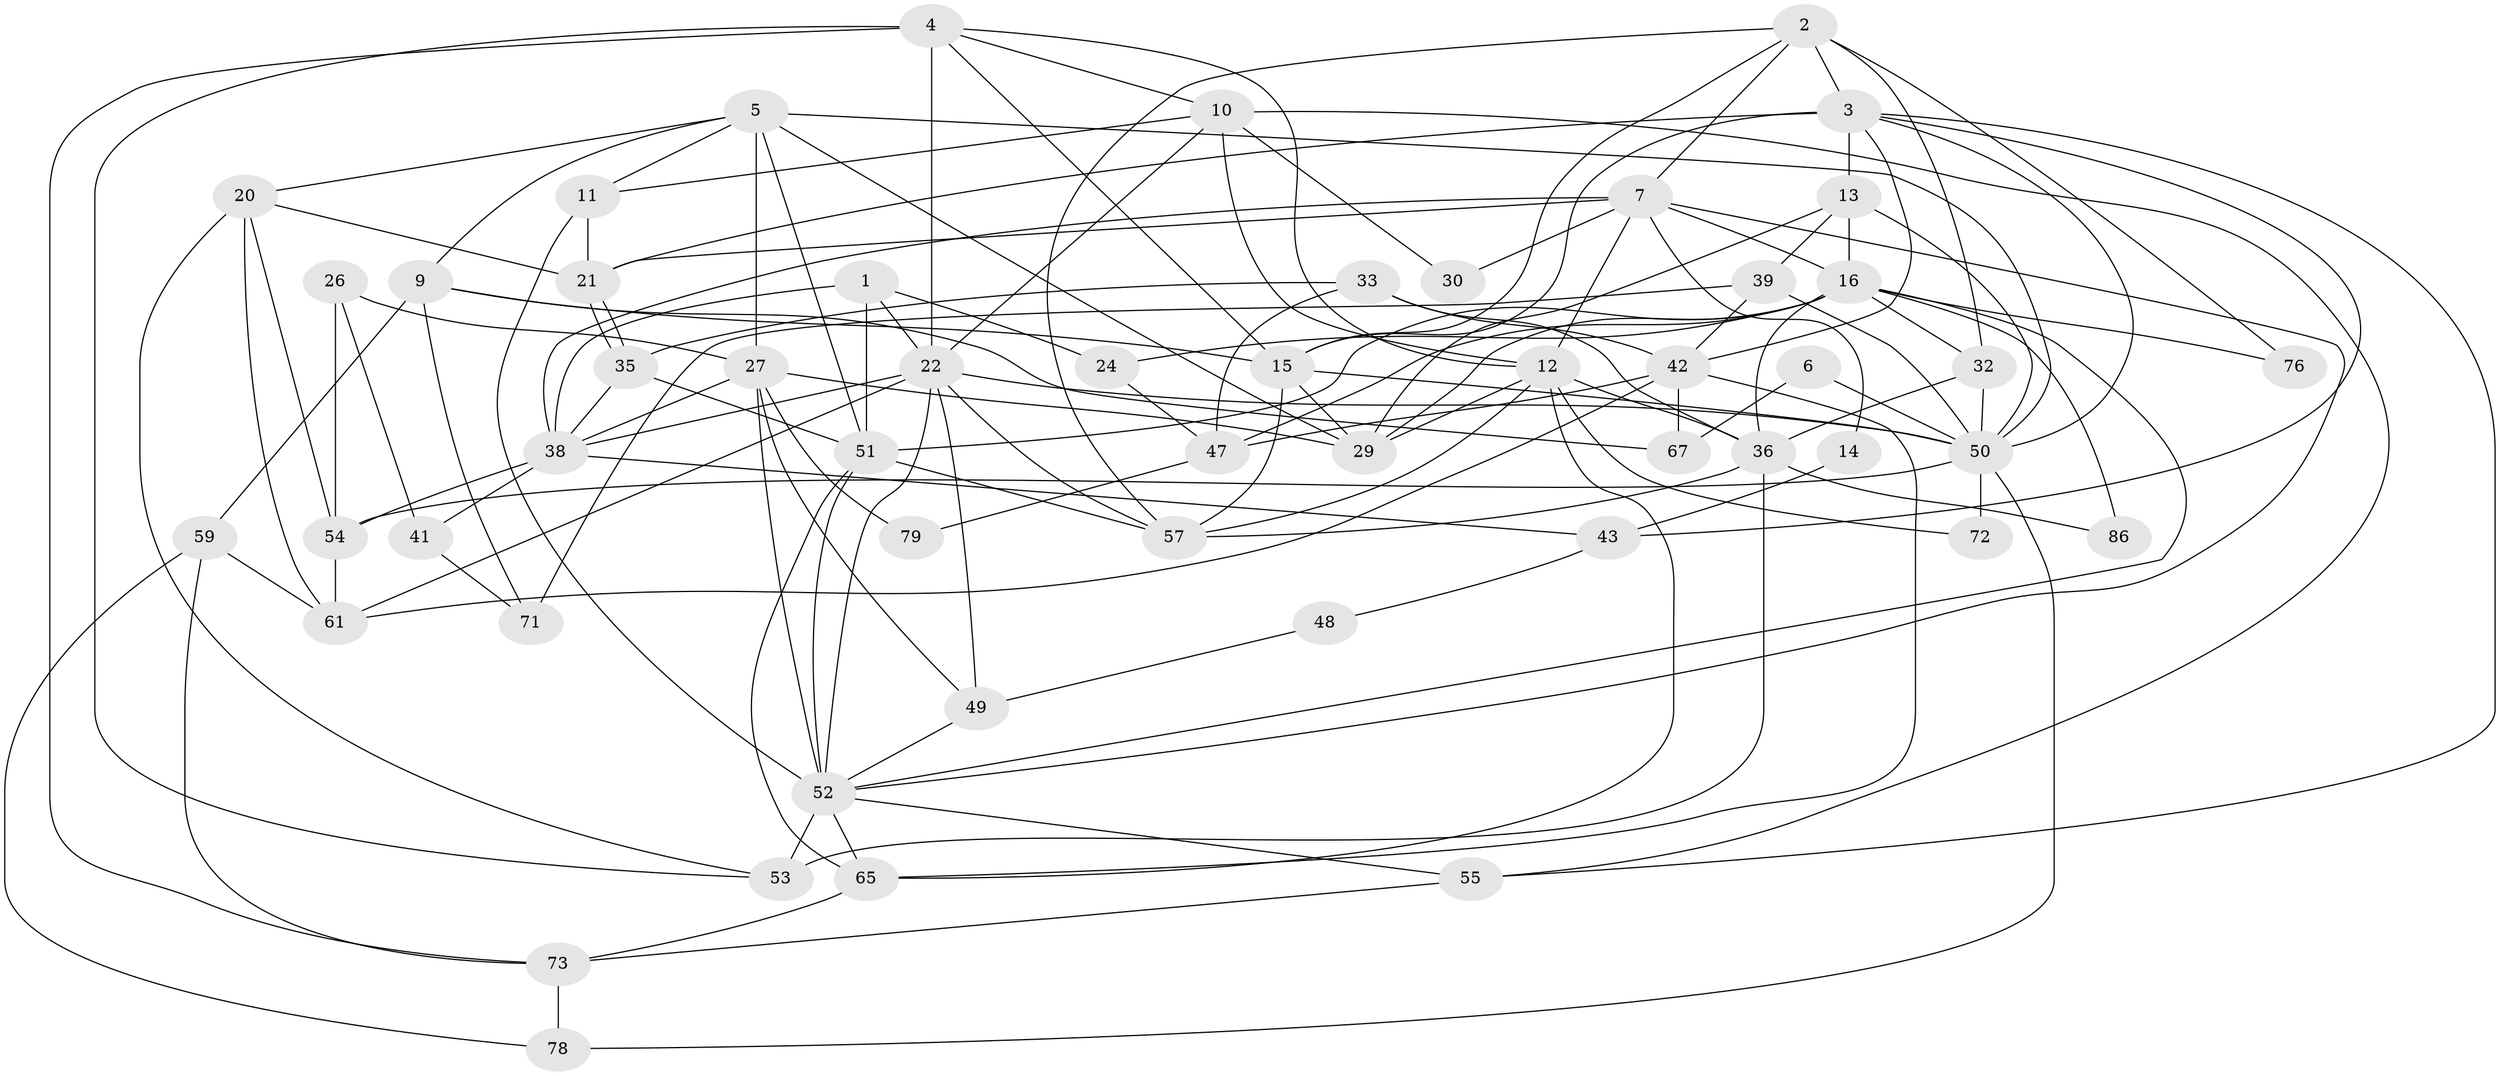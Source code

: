 // original degree distribution, {4: 0.24719101123595505, 5: 0.19101123595505617, 3: 0.23595505617977527, 2: 0.16853932584269662, 6: 0.10112359550561797, 7: 0.0449438202247191, 8: 0.011235955056179775}
// Generated by graph-tools (version 1.1) at 2025/18/03/04/25 18:18:33]
// undirected, 53 vertices, 135 edges
graph export_dot {
graph [start="1"]
  node [color=gray90,style=filled];
  1 [super="+28"];
  2 [super="+70"];
  3 [super="+19+40"];
  4 [super="+83"];
  5 [super="+8"];
  6;
  7 [super="+58"];
  9 [super="+89"];
  10;
  11 [super="+84+23"];
  12 [super="+17"];
  13 [super="+34"];
  14;
  15 [super="+18"];
  16 [super="+44"];
  20;
  21;
  22 [super="+25"];
  24;
  26;
  27 [super="+37"];
  29;
  30;
  32;
  33;
  35 [super="+46"];
  36;
  38 [super="+45"];
  39;
  41;
  42 [super="+75"];
  43;
  47 [super="+81"];
  48;
  49 [super="+69"];
  50 [super="+85+63"];
  51 [super="+56+80"];
  52 [super="+74+66"];
  53;
  54;
  55;
  57 [super="+88"];
  59;
  61;
  65;
  67;
  71;
  72;
  73;
  76;
  78;
  79;
  86;
  1 -- 51 [weight=2];
  1 -- 24;
  1 -- 38;
  1 -- 22;
  2 -- 32;
  2 -- 76;
  2 -- 57;
  2 -- 3;
  2 -- 7;
  2 -- 15;
  3 -- 13 [weight=2];
  3 -- 43;
  3 -- 42;
  3 -- 55;
  3 -- 21;
  3 -- 15;
  3 -- 50;
  4 -- 22 [weight=2];
  4 -- 10;
  4 -- 53;
  4 -- 73;
  4 -- 12;
  4 -- 15;
  5 -- 9;
  5 -- 11;
  5 -- 51;
  5 -- 20;
  5 -- 27;
  5 -- 29;
  5 -- 50;
  6 -- 50;
  6 -- 67;
  7 -- 14;
  7 -- 16;
  7 -- 21;
  7 -- 12;
  7 -- 30;
  7 -- 38;
  7 -- 52;
  9 -- 15 [weight=2];
  9 -- 67;
  9 -- 71;
  9 -- 59;
  10 -- 11;
  10 -- 30;
  10 -- 55;
  10 -- 12;
  10 -- 22;
  11 -- 52 [weight=2];
  11 -- 21;
  12 -- 36;
  12 -- 65;
  12 -- 72;
  12 -- 57;
  12 -- 29;
  13 -- 16;
  13 -- 50;
  13 -- 39;
  13 -- 29;
  14 -- 43;
  15 -- 29;
  15 -- 57;
  15 -- 50;
  16 -- 51;
  16 -- 36;
  16 -- 76;
  16 -- 86;
  16 -- 32;
  16 -- 24;
  16 -- 29;
  16 -- 47;
  16 -- 52;
  20 -- 21;
  20 -- 61;
  20 -- 53;
  20 -- 54;
  21 -- 35;
  21 -- 35;
  22 -- 61;
  22 -- 57;
  22 -- 50;
  22 -- 49 [weight=2];
  22 -- 52;
  22 -- 38;
  24 -- 47;
  26 -- 54;
  26 -- 41;
  26 -- 27;
  27 -- 49;
  27 -- 79;
  27 -- 29;
  27 -- 38;
  27 -- 52;
  32 -- 36;
  32 -- 50;
  33 -- 36;
  33 -- 47;
  33 -- 42;
  33 -- 35;
  35 -- 38;
  35 -- 51;
  36 -- 53;
  36 -- 86;
  36 -- 57;
  38 -- 41;
  38 -- 43;
  38 -- 54;
  39 -- 71;
  39 -- 42;
  39 -- 50;
  41 -- 71;
  42 -- 61;
  42 -- 65;
  42 -- 67;
  42 -- 47;
  43 -- 48;
  47 -- 79;
  48 -- 49;
  49 -- 52;
  50 -- 78;
  50 -- 54;
  50 -- 72;
  51 -- 65;
  51 -- 57;
  51 -- 52;
  52 -- 65;
  52 -- 53 [weight=2];
  52 -- 55;
  54 -- 61;
  55 -- 73;
  59 -- 73;
  59 -- 61;
  59 -- 78;
  65 -- 73;
  73 -- 78;
}
